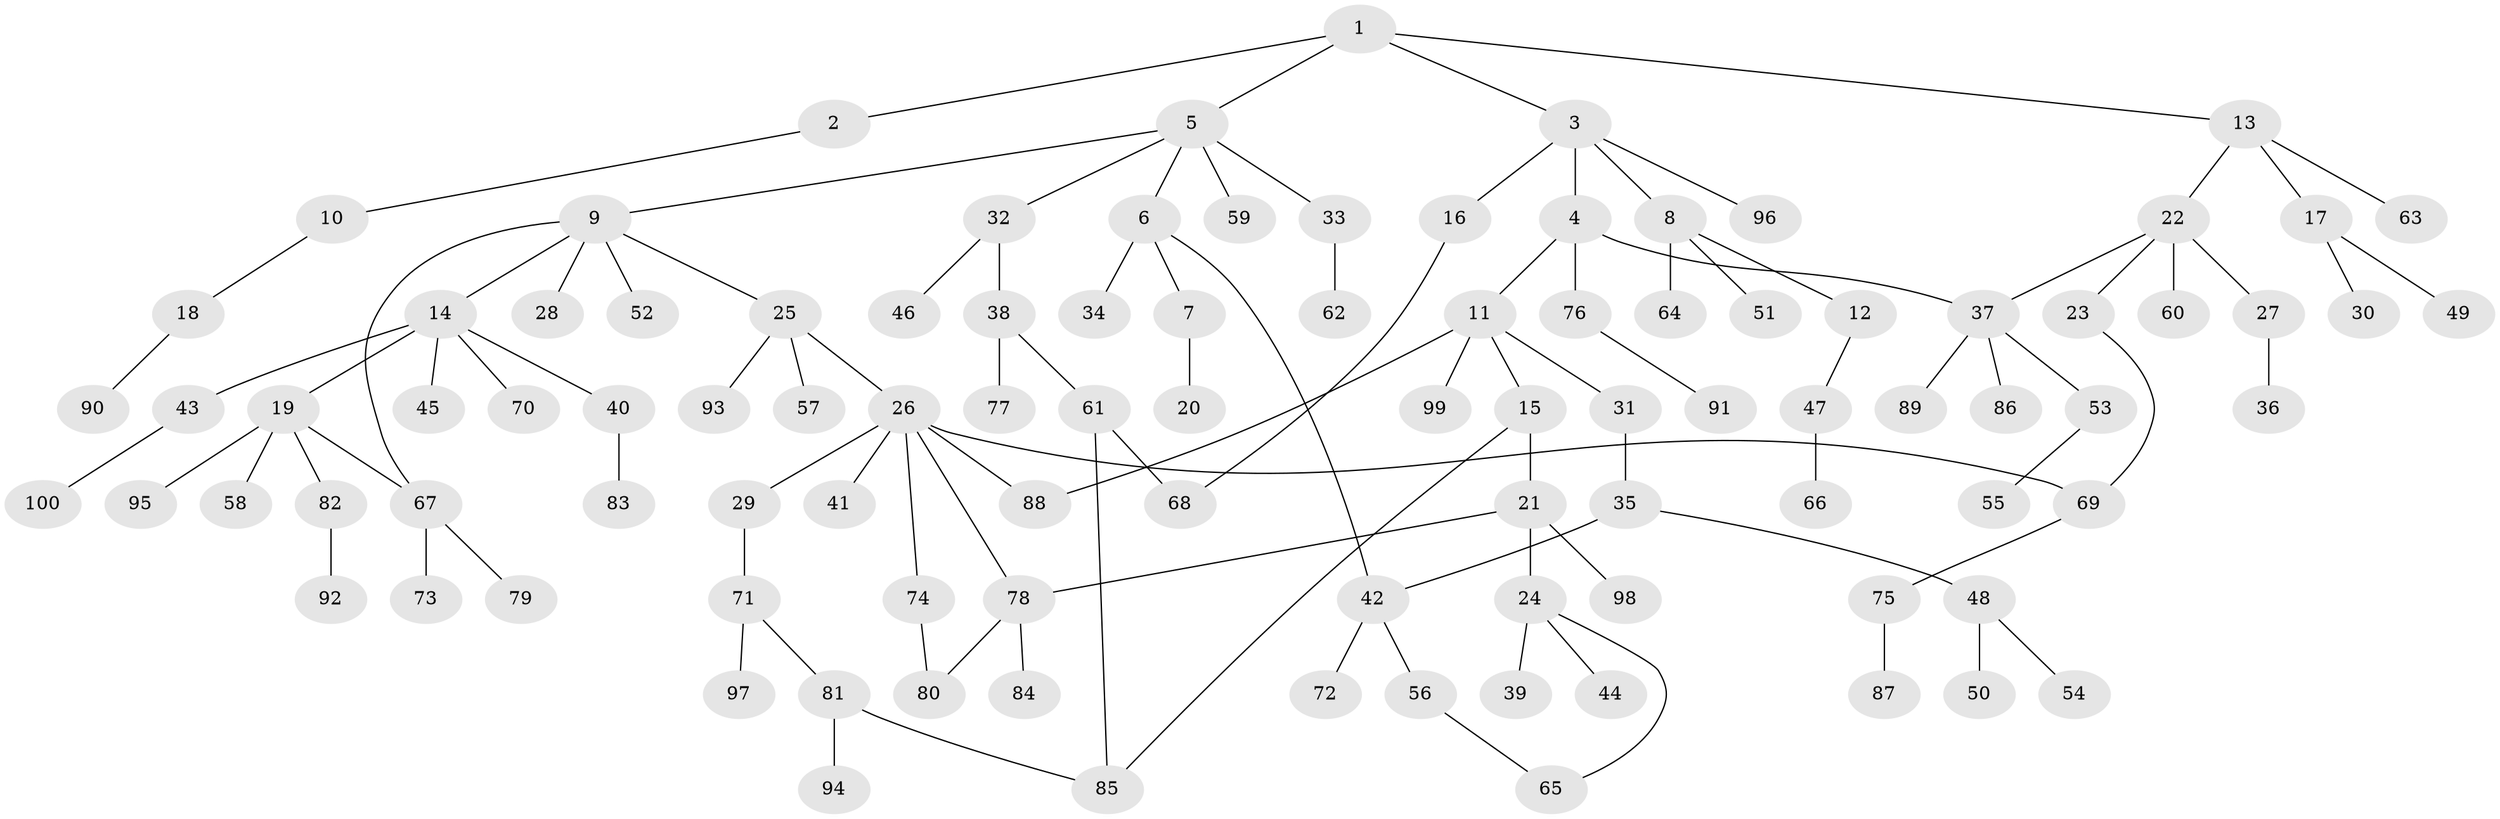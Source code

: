 // coarse degree distribution, {4: 0.07142857142857142, 2: 0.21428571428571427, 9: 0.014285714285714285, 1: 0.5714285714285714, 5: 0.02857142857142857, 15: 0.014285714285714285, 6: 0.02857142857142857, 3: 0.04285714285714286, 7: 0.014285714285714285}
// Generated by graph-tools (version 1.1) at 2025/44/03/04/25 21:44:40]
// undirected, 100 vertices, 110 edges
graph export_dot {
graph [start="1"]
  node [color=gray90,style=filled];
  1;
  2;
  3;
  4;
  5;
  6;
  7;
  8;
  9;
  10;
  11;
  12;
  13;
  14;
  15;
  16;
  17;
  18;
  19;
  20;
  21;
  22;
  23;
  24;
  25;
  26;
  27;
  28;
  29;
  30;
  31;
  32;
  33;
  34;
  35;
  36;
  37;
  38;
  39;
  40;
  41;
  42;
  43;
  44;
  45;
  46;
  47;
  48;
  49;
  50;
  51;
  52;
  53;
  54;
  55;
  56;
  57;
  58;
  59;
  60;
  61;
  62;
  63;
  64;
  65;
  66;
  67;
  68;
  69;
  70;
  71;
  72;
  73;
  74;
  75;
  76;
  77;
  78;
  79;
  80;
  81;
  82;
  83;
  84;
  85;
  86;
  87;
  88;
  89;
  90;
  91;
  92;
  93;
  94;
  95;
  96;
  97;
  98;
  99;
  100;
  1 -- 2;
  1 -- 3;
  1 -- 5;
  1 -- 13;
  2 -- 10;
  3 -- 4;
  3 -- 8;
  3 -- 16;
  3 -- 96;
  4 -- 11;
  4 -- 76;
  4 -- 37;
  5 -- 6;
  5 -- 9;
  5 -- 32;
  5 -- 33;
  5 -- 59;
  6 -- 7;
  6 -- 34;
  6 -- 42;
  7 -- 20;
  8 -- 12;
  8 -- 51;
  8 -- 64;
  9 -- 14;
  9 -- 25;
  9 -- 28;
  9 -- 52;
  9 -- 67;
  10 -- 18;
  11 -- 15;
  11 -- 31;
  11 -- 99;
  11 -- 88;
  12 -- 47;
  13 -- 17;
  13 -- 22;
  13 -- 63;
  14 -- 19;
  14 -- 40;
  14 -- 43;
  14 -- 45;
  14 -- 70;
  15 -- 21;
  15 -- 85;
  16 -- 68;
  17 -- 30;
  17 -- 49;
  18 -- 90;
  19 -- 58;
  19 -- 67;
  19 -- 82;
  19 -- 95;
  21 -- 24;
  21 -- 78;
  21 -- 98;
  22 -- 23;
  22 -- 27;
  22 -- 37;
  22 -- 60;
  23 -- 69;
  24 -- 39;
  24 -- 44;
  24 -- 65;
  25 -- 26;
  25 -- 57;
  25 -- 93;
  26 -- 29;
  26 -- 41;
  26 -- 74;
  26 -- 88;
  26 -- 78;
  26 -- 69;
  27 -- 36;
  29 -- 71;
  31 -- 35;
  32 -- 38;
  32 -- 46;
  33 -- 62;
  35 -- 48;
  35 -- 42;
  37 -- 53;
  37 -- 86;
  37 -- 89;
  38 -- 61;
  38 -- 77;
  40 -- 83;
  42 -- 56;
  42 -- 72;
  43 -- 100;
  47 -- 66;
  48 -- 50;
  48 -- 54;
  53 -- 55;
  56 -- 65;
  61 -- 85;
  61 -- 68;
  67 -- 73;
  67 -- 79;
  69 -- 75;
  71 -- 81;
  71 -- 97;
  74 -- 80;
  75 -- 87;
  76 -- 91;
  78 -- 84;
  78 -- 80;
  81 -- 94;
  81 -- 85;
  82 -- 92;
}
